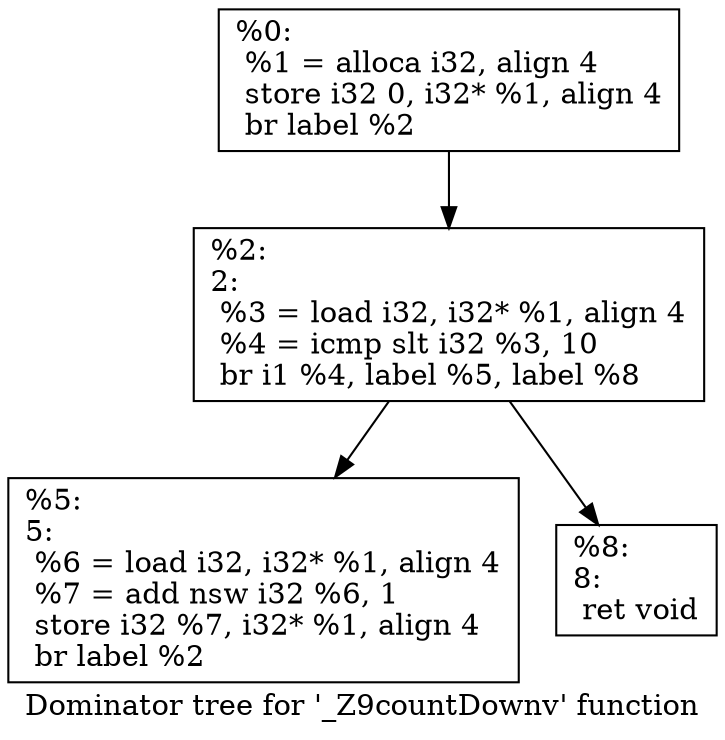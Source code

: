 digraph "Dominator tree for '_Z9countDownv' function" {
	label="Dominator tree for '_Z9countDownv' function";

	Node0x562a2ca051b0 [shape=record,label="{%0:\l  %1 = alloca i32, align 4\l  store i32 0, i32* %1, align 4\l  br label %2\l}"];
	Node0x562a2ca051b0 -> Node0x562a2ca05600;
	Node0x562a2ca05600 [shape=record,label="{%2:\l2:                                                \l  %3 = load i32, i32* %1, align 4\l  %4 = icmp slt i32 %3, 10\l  br i1 %4, label %5, label %8\l}"];
	Node0x562a2ca05600 -> Node0x562a2ca05640;
	Node0x562a2ca05600 -> Node0x562a2ca05680;
	Node0x562a2ca05640 [shape=record,label="{%5:\l5:                                                \l  %6 = load i32, i32* %1, align 4\l  %7 = add nsw i32 %6, 1\l  store i32 %7, i32* %1, align 4\l  br label %2\l}"];
	Node0x562a2ca05680 [shape=record,label="{%8:\l8:                                                \l  ret void\l}"];
}
